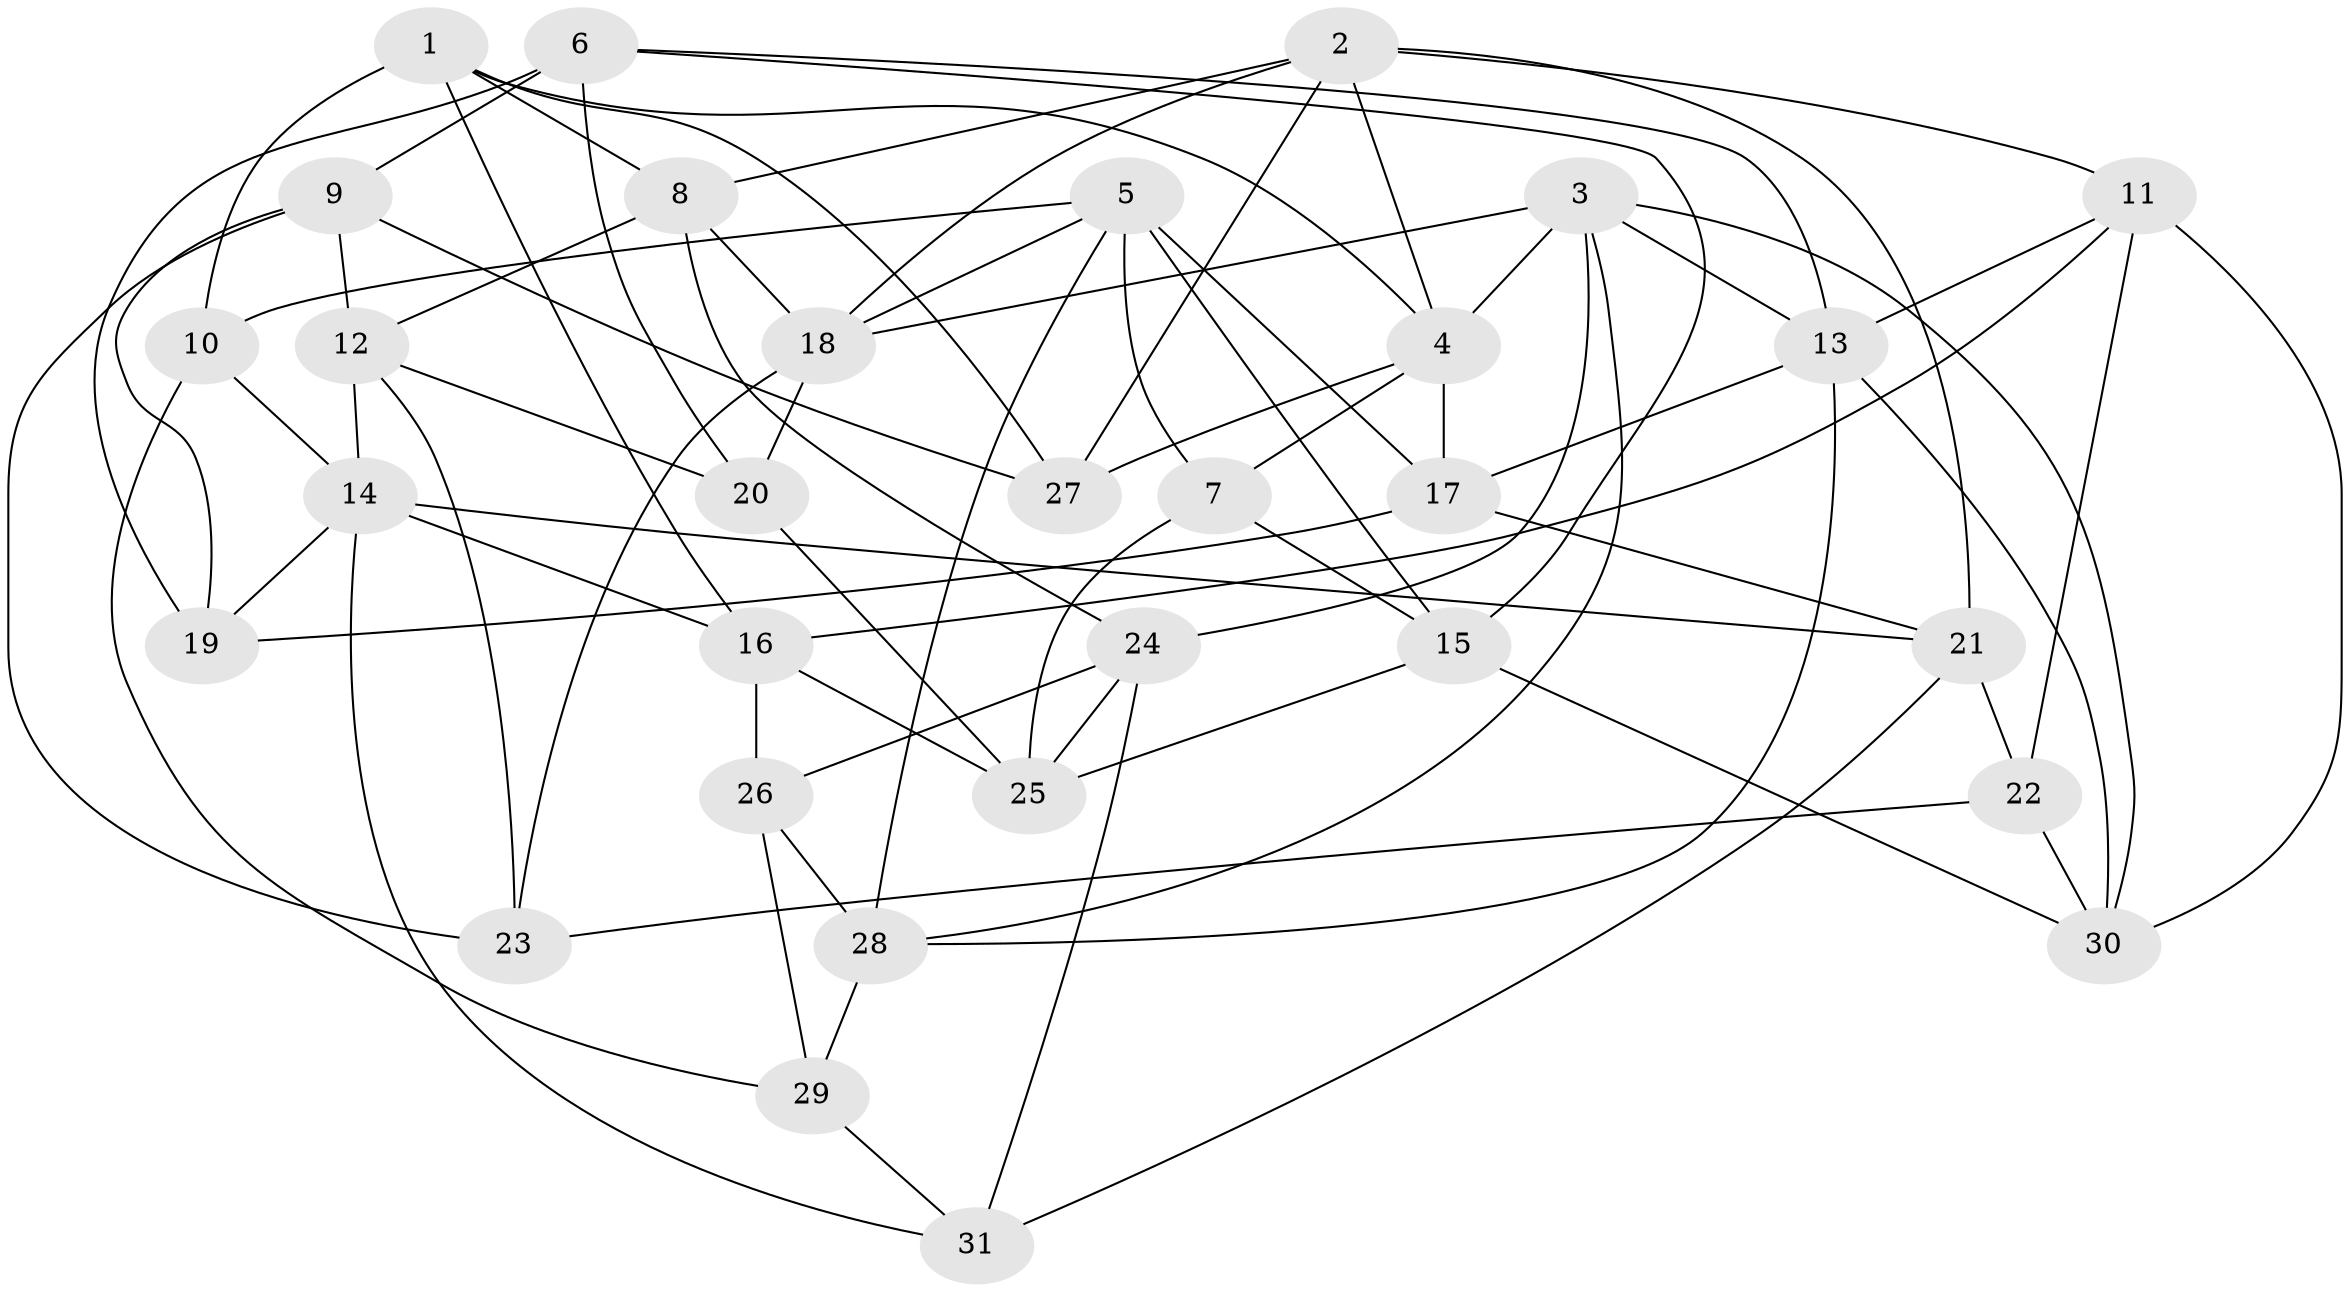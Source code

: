 // original degree distribution, {4: 1.0}
// Generated by graph-tools (version 1.1) at 2025/02/03/09/25 03:02:59]
// undirected, 31 vertices, 76 edges
graph export_dot {
graph [start="1"]
  node [color=gray90,style=filled];
  1;
  2;
  3;
  4;
  5;
  6;
  7;
  8;
  9;
  10;
  11;
  12;
  13;
  14;
  15;
  16;
  17;
  18;
  19;
  20;
  21;
  22;
  23;
  24;
  25;
  26;
  27;
  28;
  29;
  30;
  31;
  1 -- 4 [weight=1.0];
  1 -- 8 [weight=1.0];
  1 -- 10 [weight=2.0];
  1 -- 16 [weight=1.0];
  1 -- 27 [weight=1.0];
  2 -- 4 [weight=1.0];
  2 -- 8 [weight=1.0];
  2 -- 11 [weight=1.0];
  2 -- 18 [weight=1.0];
  2 -- 21 [weight=1.0];
  2 -- 27 [weight=1.0];
  3 -- 4 [weight=1.0];
  3 -- 13 [weight=1.0];
  3 -- 18 [weight=1.0];
  3 -- 24 [weight=1.0];
  3 -- 28 [weight=1.0];
  3 -- 30 [weight=1.0];
  4 -- 7 [weight=1.0];
  4 -- 17 [weight=1.0];
  4 -- 27 [weight=1.0];
  5 -- 7 [weight=1.0];
  5 -- 10 [weight=1.0];
  5 -- 15 [weight=1.0];
  5 -- 17 [weight=1.0];
  5 -- 18 [weight=1.0];
  5 -- 28 [weight=1.0];
  6 -- 9 [weight=1.0];
  6 -- 13 [weight=1.0];
  6 -- 15 [weight=1.0];
  6 -- 19 [weight=2.0];
  6 -- 20 [weight=1.0];
  7 -- 15 [weight=1.0];
  7 -- 25 [weight=1.0];
  8 -- 12 [weight=2.0];
  8 -- 18 [weight=1.0];
  8 -- 24 [weight=1.0];
  9 -- 12 [weight=1.0];
  9 -- 19 [weight=1.0];
  9 -- 23 [weight=2.0];
  9 -- 27 [weight=1.0];
  10 -- 14 [weight=1.0];
  10 -- 29 [weight=2.0];
  11 -- 13 [weight=1.0];
  11 -- 16 [weight=2.0];
  11 -- 22 [weight=1.0];
  11 -- 30 [weight=1.0];
  12 -- 14 [weight=1.0];
  12 -- 20 [weight=1.0];
  12 -- 23 [weight=1.0];
  13 -- 17 [weight=1.0];
  13 -- 28 [weight=1.0];
  13 -- 30 [weight=1.0];
  14 -- 16 [weight=1.0];
  14 -- 19 [weight=1.0];
  14 -- 21 [weight=1.0];
  14 -- 31 [weight=1.0];
  15 -- 25 [weight=1.0];
  15 -- 30 [weight=2.0];
  16 -- 25 [weight=1.0];
  16 -- 26 [weight=1.0];
  17 -- 19 [weight=2.0];
  17 -- 21 [weight=1.0];
  18 -- 20 [weight=1.0];
  18 -- 23 [weight=1.0];
  20 -- 25 [weight=1.0];
  21 -- 22 [weight=2.0];
  21 -- 31 [weight=1.0];
  22 -- 23 [weight=2.0];
  22 -- 30 [weight=1.0];
  24 -- 25 [weight=2.0];
  24 -- 26 [weight=1.0];
  24 -- 31 [weight=1.0];
  26 -- 28 [weight=1.0];
  26 -- 29 [weight=1.0];
  28 -- 29 [weight=2.0];
  29 -- 31 [weight=1.0];
}
